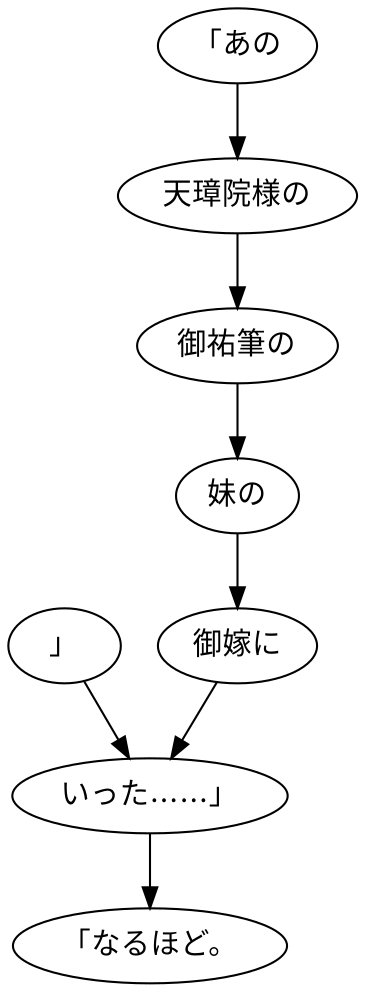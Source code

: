 digraph graph693 {
	node0 [label="」"];
	node1 [label="「あの"];
	node2 [label="天璋院様の"];
	node3 [label="御祐筆の"];
	node4 [label="妹の"];
	node5 [label="御嫁に"];
	node6 [label="いった……」"];
	node7 [label="「なるほど。"];
	node0 -> node6;
	node1 -> node2;
	node2 -> node3;
	node3 -> node4;
	node4 -> node5;
	node5 -> node6;
	node6 -> node7;
}
